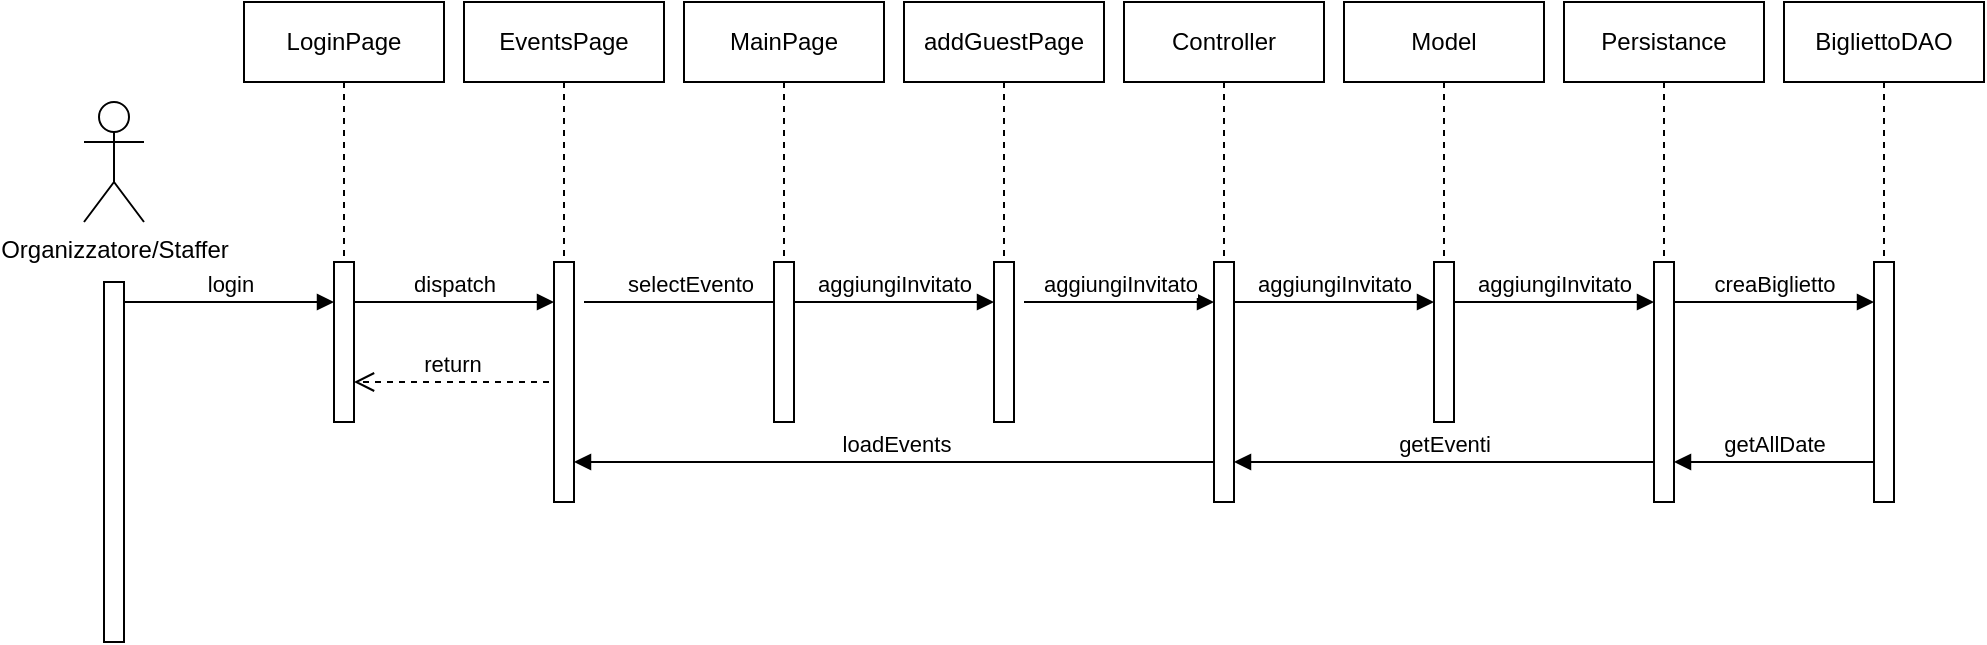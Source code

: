 <mxfile version="26.0.16">
  <diagram name="Page-1" id="FK5q5VvevYLOU2umL6Dr">
    <mxGraphModel dx="1338" dy="820" grid="1" gridSize="10" guides="1" tooltips="1" connect="1" arrows="1" fold="1" page="1" pageScale="1" pageWidth="1169" pageHeight="827" math="0" shadow="0">
      <root>
        <mxCell id="0" />
        <mxCell id="1" parent="0" />
        <mxCell id="HMzLvn-aNHZWjJQ-7kZE-1" value="Organizzatore/Staffer" style="shape=umlActor;verticalLabelPosition=bottom;verticalAlign=top;html=1;" vertex="1" parent="1">
          <mxGeometry x="80" y="90" width="30" height="60" as="geometry" />
        </mxCell>
        <mxCell id="HMzLvn-aNHZWjJQ-7kZE-2" value="" style="html=1;points=[[0,0,0,0,5],[0,1,0,0,-5],[1,0,0,0,5],[1,1,0,0,-5]];perimeter=orthogonalPerimeter;outlineConnect=0;targetShapes=umlLifeline;portConstraint=eastwest;newEdgeStyle={&quot;curved&quot;:0,&quot;rounded&quot;:0};" vertex="1" parent="1">
          <mxGeometry x="90" y="180" width="10" height="180" as="geometry" />
        </mxCell>
        <mxCell id="HMzLvn-aNHZWjJQ-7kZE-3" value="login" style="html=1;verticalAlign=bottom;endArrow=block;edgeStyle=elbowEdgeStyle;elbow=vertical;curved=0;rounded=0;" edge="1" parent="1">
          <mxGeometry x="-0.003" relative="1" as="geometry">
            <mxPoint x="100" y="190" as="sourcePoint" />
            <Array as="points">
              <mxPoint x="185" y="190" />
            </Array>
            <mxPoint x="205" y="190" as="targetPoint" />
            <mxPoint as="offset" />
          </mxGeometry>
        </mxCell>
        <mxCell id="HMzLvn-aNHZWjJQ-7kZE-4" value="" style="group" vertex="1" connectable="0" parent="1">
          <mxGeometry x="160" y="40" width="100" height="210" as="geometry" />
        </mxCell>
        <mxCell id="HMzLvn-aNHZWjJQ-7kZE-5" value="LoginPage" style="shape=umlLifeline;perimeter=lifelinePerimeter;whiteSpace=wrap;html=1;container=0;dropTarget=0;collapsible=0;recursiveResize=0;outlineConnect=0;portConstraint=eastwest;newEdgeStyle={&quot;edgeStyle&quot;:&quot;elbowEdgeStyle&quot;,&quot;elbow&quot;:&quot;vertical&quot;,&quot;curved&quot;:0,&quot;rounded&quot;:0};" vertex="1" parent="HMzLvn-aNHZWjJQ-7kZE-4">
          <mxGeometry width="100" height="210" as="geometry" />
        </mxCell>
        <mxCell id="HMzLvn-aNHZWjJQ-7kZE-6" value="" style="html=1;points=[[0,0,0,0,5],[0,1,0,0,-5],[1,0,0,0,5],[1,1,0,0,-5]];perimeter=orthogonalPerimeter;outlineConnect=0;targetShapes=umlLifeline;portConstraint=eastwest;newEdgeStyle={&quot;curved&quot;:0,&quot;rounded&quot;:0};" vertex="1" parent="HMzLvn-aNHZWjJQ-7kZE-4">
          <mxGeometry x="45" y="130" width="10" height="80" as="geometry" />
        </mxCell>
        <mxCell id="HMzLvn-aNHZWjJQ-7kZE-7" value="return" style="html=1;verticalAlign=bottom;endArrow=open;dashed=1;endSize=8;curved=0;rounded=0;entryX=1.5;entryY=0.625;entryDx=0;entryDy=0;entryPerimeter=0;" edge="1" parent="HMzLvn-aNHZWjJQ-7kZE-4">
          <mxGeometry relative="1" as="geometry">
            <mxPoint x="152.5" y="190" as="sourcePoint" />
            <mxPoint x="55" y="190" as="targetPoint" />
          </mxGeometry>
        </mxCell>
        <mxCell id="HMzLvn-aNHZWjJQ-7kZE-8" value="dispatch" style="html=1;verticalAlign=bottom;endArrow=block;edgeStyle=elbowEdgeStyle;elbow=vertical;curved=0;rounded=0;" edge="1" parent="1" source="HMzLvn-aNHZWjJQ-7kZE-6" target="HMzLvn-aNHZWjJQ-7kZE-11">
          <mxGeometry relative="1" as="geometry">
            <mxPoint x="220" y="190" as="sourcePoint" />
            <Array as="points">
              <mxPoint x="270" y="190" />
            </Array>
            <mxPoint x="310" y="190" as="targetPoint" />
          </mxGeometry>
        </mxCell>
        <mxCell id="HMzLvn-aNHZWjJQ-7kZE-9" value="" style="group" vertex="1" connectable="0" parent="1">
          <mxGeometry x="270" y="40" width="100" height="270" as="geometry" />
        </mxCell>
        <mxCell id="HMzLvn-aNHZWjJQ-7kZE-10" value="EventsPage" style="shape=umlLifeline;perimeter=lifelinePerimeter;whiteSpace=wrap;html=1;container=0;dropTarget=0;collapsible=0;recursiveResize=0;outlineConnect=0;portConstraint=eastwest;newEdgeStyle={&quot;edgeStyle&quot;:&quot;elbowEdgeStyle&quot;,&quot;elbow&quot;:&quot;vertical&quot;,&quot;curved&quot;:0,&quot;rounded&quot;:0};" vertex="1" parent="HMzLvn-aNHZWjJQ-7kZE-9">
          <mxGeometry width="100" height="210" as="geometry" />
        </mxCell>
        <mxCell id="HMzLvn-aNHZWjJQ-7kZE-11" value="" style="html=1;points=[[0,0,0,0,5],[0,1,0,0,-5],[1,0,0,0,5],[1,1,0,0,-5]];perimeter=orthogonalPerimeter;outlineConnect=0;targetShapes=umlLifeline;portConstraint=eastwest;newEdgeStyle={&quot;curved&quot;:0,&quot;rounded&quot;:0};" vertex="1" parent="HMzLvn-aNHZWjJQ-7kZE-9">
          <mxGeometry x="45" y="130" width="10" height="120" as="geometry" />
        </mxCell>
        <mxCell id="HMzLvn-aNHZWjJQ-7kZE-12" value="selectEvento" style="html=1;verticalAlign=bottom;endArrow=block;edgeStyle=elbowEdgeStyle;elbow=vertical;curved=0;rounded=0;" edge="1" parent="1">
          <mxGeometry x="-0.003" relative="1" as="geometry">
            <mxPoint x="330" y="190" as="sourcePoint" />
            <Array as="points">
              <mxPoint x="415" y="190" />
            </Array>
            <mxPoint x="435" y="190" as="targetPoint" />
            <mxPoint as="offset" />
          </mxGeometry>
        </mxCell>
        <mxCell id="HMzLvn-aNHZWjJQ-7kZE-13" value="" style="group" vertex="1" connectable="0" parent="1">
          <mxGeometry x="380" y="40" width="100" height="210" as="geometry" />
        </mxCell>
        <mxCell id="HMzLvn-aNHZWjJQ-7kZE-14" value="MainPage" style="shape=umlLifeline;perimeter=lifelinePerimeter;whiteSpace=wrap;html=1;container=0;dropTarget=0;collapsible=0;recursiveResize=0;outlineConnect=0;portConstraint=eastwest;newEdgeStyle={&quot;edgeStyle&quot;:&quot;elbowEdgeStyle&quot;,&quot;elbow&quot;:&quot;vertical&quot;,&quot;curved&quot;:0,&quot;rounded&quot;:0};" vertex="1" parent="HMzLvn-aNHZWjJQ-7kZE-13">
          <mxGeometry width="100" height="210" as="geometry" />
        </mxCell>
        <mxCell id="HMzLvn-aNHZWjJQ-7kZE-15" value="" style="html=1;points=[[0,0,0,0,5],[0,1,0,0,-5],[1,0,0,0,5],[1,1,0,0,-5]];perimeter=orthogonalPerimeter;outlineConnect=0;targetShapes=umlLifeline;portConstraint=eastwest;newEdgeStyle={&quot;curved&quot;:0,&quot;rounded&quot;:0};" vertex="1" parent="HMzLvn-aNHZWjJQ-7kZE-13">
          <mxGeometry x="45" y="130" width="10" height="80" as="geometry" />
        </mxCell>
        <mxCell id="HMzLvn-aNHZWjJQ-7kZE-16" value="aggiungiInvitato" style="html=1;verticalAlign=bottom;endArrow=block;edgeStyle=elbowEdgeStyle;elbow=horizontal;curved=0;rounded=0;" edge="1" parent="1" source="HMzLvn-aNHZWjJQ-7kZE-15" target="HMzLvn-aNHZWjJQ-7kZE-37">
          <mxGeometry relative="1" as="geometry">
            <mxPoint x="440" y="190" as="sourcePoint" />
            <Array as="points">
              <mxPoint x="490" y="190" />
            </Array>
            <mxPoint x="530" y="200" as="targetPoint" />
            <mxPoint as="offset" />
          </mxGeometry>
        </mxCell>
        <mxCell id="HMzLvn-aNHZWjJQ-7kZE-17" value="" style="group" vertex="1" connectable="0" parent="1">
          <mxGeometry x="600" y="40" width="100" height="260" as="geometry" />
        </mxCell>
        <mxCell id="HMzLvn-aNHZWjJQ-7kZE-18" value="Controller" style="shape=umlLifeline;perimeter=lifelinePerimeter;whiteSpace=wrap;html=1;container=0;dropTarget=0;collapsible=0;recursiveResize=0;outlineConnect=0;portConstraint=eastwest;newEdgeStyle={&quot;edgeStyle&quot;:&quot;elbowEdgeStyle&quot;,&quot;elbow&quot;:&quot;vertical&quot;,&quot;curved&quot;:0,&quot;rounded&quot;:0};" vertex="1" parent="HMzLvn-aNHZWjJQ-7kZE-17">
          <mxGeometry width="100" height="210" as="geometry" />
        </mxCell>
        <mxCell id="HMzLvn-aNHZWjJQ-7kZE-19" value="" style="html=1;points=[[0,0,0,0,5],[0,1,0,0,-5],[1,0,0,0,5],[1,1,0,0,-5]];perimeter=orthogonalPerimeter;outlineConnect=0;targetShapes=umlLifeline;portConstraint=eastwest;newEdgeStyle={&quot;curved&quot;:0,&quot;rounded&quot;:0};" vertex="1" parent="HMzLvn-aNHZWjJQ-7kZE-17">
          <mxGeometry x="45" y="130" width="10" height="120" as="geometry" />
        </mxCell>
        <mxCell id="HMzLvn-aNHZWjJQ-7kZE-20" value="" style="group" vertex="1" connectable="0" parent="1">
          <mxGeometry x="710" y="40" width="100" height="210" as="geometry" />
        </mxCell>
        <mxCell id="HMzLvn-aNHZWjJQ-7kZE-21" value="Model" style="shape=umlLifeline;perimeter=lifelinePerimeter;whiteSpace=wrap;html=1;container=0;dropTarget=0;collapsible=0;recursiveResize=0;outlineConnect=0;portConstraint=eastwest;newEdgeStyle={&quot;edgeStyle&quot;:&quot;elbowEdgeStyle&quot;,&quot;elbow&quot;:&quot;vertical&quot;,&quot;curved&quot;:0,&quot;rounded&quot;:0};" vertex="1" parent="HMzLvn-aNHZWjJQ-7kZE-20">
          <mxGeometry width="100" height="210" as="geometry" />
        </mxCell>
        <mxCell id="HMzLvn-aNHZWjJQ-7kZE-22" value="" style="html=1;points=[[0,0,0,0,5],[0,1,0,0,-5],[1,0,0,0,5],[1,1,0,0,-5]];perimeter=orthogonalPerimeter;outlineConnect=0;targetShapes=umlLifeline;portConstraint=eastwest;newEdgeStyle={&quot;curved&quot;:0,&quot;rounded&quot;:0};" vertex="1" parent="HMzLvn-aNHZWjJQ-7kZE-20">
          <mxGeometry x="45" y="130" width="10" height="80" as="geometry" />
        </mxCell>
        <mxCell id="HMzLvn-aNHZWjJQ-7kZE-23" value="aggiungiInvitato" style="html=1;verticalAlign=bottom;endArrow=block;edgeStyle=elbowEdgeStyle;elbow=vertical;curved=0;rounded=0;" edge="1" parent="HMzLvn-aNHZWjJQ-7kZE-20">
          <mxGeometry relative="1" as="geometry">
            <mxPoint x="-55" y="150" as="sourcePoint" />
            <Array as="points">
              <mxPoint y="150" />
            </Array>
            <mxPoint x="45" y="150" as="targetPoint" />
          </mxGeometry>
        </mxCell>
        <mxCell id="HMzLvn-aNHZWjJQ-7kZE-24" value="" style="group" vertex="1" connectable="0" parent="1">
          <mxGeometry x="820" y="40" width="100" height="280" as="geometry" />
        </mxCell>
        <mxCell id="HMzLvn-aNHZWjJQ-7kZE-25" value="Persistance" style="shape=umlLifeline;perimeter=lifelinePerimeter;whiteSpace=wrap;html=1;container=0;dropTarget=0;collapsible=0;recursiveResize=0;outlineConnect=0;portConstraint=eastwest;newEdgeStyle={&quot;edgeStyle&quot;:&quot;elbowEdgeStyle&quot;,&quot;elbow&quot;:&quot;vertical&quot;,&quot;curved&quot;:0,&quot;rounded&quot;:0};" vertex="1" parent="HMzLvn-aNHZWjJQ-7kZE-24">
          <mxGeometry width="100" height="210" as="geometry" />
        </mxCell>
        <mxCell id="HMzLvn-aNHZWjJQ-7kZE-26" value="" style="html=1;points=[[0,0,0,0,5],[0,1,0,0,-5],[1,0,0,0,5],[1,1,0,0,-5]];perimeter=orthogonalPerimeter;outlineConnect=0;targetShapes=umlLifeline;portConstraint=eastwest;newEdgeStyle={&quot;curved&quot;:0,&quot;rounded&quot;:0};" vertex="1" parent="HMzLvn-aNHZWjJQ-7kZE-24">
          <mxGeometry x="45" y="130" width="10" height="120" as="geometry" />
        </mxCell>
        <mxCell id="HMzLvn-aNHZWjJQ-7kZE-27" value="aggiungiInvitato" style="html=1;verticalAlign=bottom;endArrow=block;edgeStyle=elbowEdgeStyle;elbow=vertical;curved=0;rounded=0;" edge="1" parent="HMzLvn-aNHZWjJQ-7kZE-24">
          <mxGeometry relative="1" as="geometry">
            <mxPoint x="-55" y="150" as="sourcePoint" />
            <Array as="points">
              <mxPoint y="150" />
            </Array>
            <mxPoint x="45" y="150" as="targetPoint" />
          </mxGeometry>
        </mxCell>
        <mxCell id="HMzLvn-aNHZWjJQ-7kZE-28" value="" style="group" vertex="1" connectable="0" parent="1">
          <mxGeometry x="930" y="40" width="100" height="270" as="geometry" />
        </mxCell>
        <mxCell id="HMzLvn-aNHZWjJQ-7kZE-29" value="BigliettoDAO" style="shape=umlLifeline;perimeter=lifelinePerimeter;whiteSpace=wrap;html=1;container=0;dropTarget=0;collapsible=0;recursiveResize=0;outlineConnect=0;portConstraint=eastwest;newEdgeStyle={&quot;edgeStyle&quot;:&quot;elbowEdgeStyle&quot;,&quot;elbow&quot;:&quot;vertical&quot;,&quot;curved&quot;:0,&quot;rounded&quot;:0};" vertex="1" parent="HMzLvn-aNHZWjJQ-7kZE-28">
          <mxGeometry width="100" height="210" as="geometry" />
        </mxCell>
        <mxCell id="HMzLvn-aNHZWjJQ-7kZE-30" value="" style="html=1;points=[[0,0,0,0,5],[0,1,0,0,-5],[1,0,0,0,5],[1,1,0,0,-5]];perimeter=orthogonalPerimeter;outlineConnect=0;targetShapes=umlLifeline;portConstraint=eastwest;newEdgeStyle={&quot;curved&quot;:0,&quot;rounded&quot;:0};" vertex="1" parent="HMzLvn-aNHZWjJQ-7kZE-28">
          <mxGeometry x="45" y="130" width="10" height="120" as="geometry" />
        </mxCell>
        <mxCell id="HMzLvn-aNHZWjJQ-7kZE-31" value="creaBiglietto" style="html=1;verticalAlign=bottom;endArrow=block;edgeStyle=elbowEdgeStyle;elbow=vertical;curved=0;rounded=0;" edge="1" parent="HMzLvn-aNHZWjJQ-7kZE-28">
          <mxGeometry relative="1" as="geometry">
            <mxPoint x="-55" y="150" as="sourcePoint" />
            <Array as="points">
              <mxPoint y="150" />
            </Array>
            <mxPoint x="45" y="150" as="targetPoint" />
          </mxGeometry>
        </mxCell>
        <mxCell id="HMzLvn-aNHZWjJQ-7kZE-32" value="loadEvents" style="html=1;verticalAlign=bottom;endArrow=block;edgeStyle=elbowEdgeStyle;elbow=vertical;curved=0;rounded=0;" edge="1" parent="1" source="HMzLvn-aNHZWjJQ-7kZE-19" target="HMzLvn-aNHZWjJQ-7kZE-11">
          <mxGeometry x="-0.003" relative="1" as="geometry">
            <mxPoint x="540" y="290" as="sourcePoint" />
            <Array as="points">
              <mxPoint x="430" y="270" />
            </Array>
            <mxPoint x="490" y="290" as="targetPoint" />
            <mxPoint as="offset" />
          </mxGeometry>
        </mxCell>
        <mxCell id="HMzLvn-aNHZWjJQ-7kZE-33" value="getEventi" style="html=1;verticalAlign=bottom;endArrow=block;edgeStyle=elbowEdgeStyle;elbow=vertical;curved=0;rounded=0;" edge="1" parent="1" source="HMzLvn-aNHZWjJQ-7kZE-26" target="HMzLvn-aNHZWjJQ-7kZE-19">
          <mxGeometry relative="1" as="geometry">
            <mxPoint x="665" y="200" as="sourcePoint" />
            <Array as="points">
              <mxPoint x="710" y="270" />
            </Array>
            <mxPoint x="765" y="200" as="targetPoint" />
          </mxGeometry>
        </mxCell>
        <mxCell id="HMzLvn-aNHZWjJQ-7kZE-34" value="getAllDate" style="html=1;verticalAlign=bottom;endArrow=block;edgeStyle=elbowEdgeStyle;elbow=vertical;curved=0;rounded=0;" edge="1" parent="1" source="HMzLvn-aNHZWjJQ-7kZE-30" target="HMzLvn-aNHZWjJQ-7kZE-26">
          <mxGeometry x="-0.003" relative="1" as="geometry">
            <mxPoint x="655" y="280" as="sourcePoint" />
            <Array as="points">
              <mxPoint x="930" y="270" />
            </Array>
            <mxPoint x="435" y="280" as="targetPoint" />
            <mxPoint as="offset" />
          </mxGeometry>
        </mxCell>
        <mxCell id="HMzLvn-aNHZWjJQ-7kZE-35" value="" style="group" vertex="1" connectable="0" parent="1">
          <mxGeometry x="490" y="40" width="100" height="260" as="geometry" />
        </mxCell>
        <mxCell id="HMzLvn-aNHZWjJQ-7kZE-36" value="addGuestPage" style="shape=umlLifeline;perimeter=lifelinePerimeter;whiteSpace=wrap;html=1;container=0;dropTarget=0;collapsible=0;recursiveResize=0;outlineConnect=0;portConstraint=eastwest;newEdgeStyle={&quot;edgeStyle&quot;:&quot;elbowEdgeStyle&quot;,&quot;elbow&quot;:&quot;vertical&quot;,&quot;curved&quot;:0,&quot;rounded&quot;:0};" vertex="1" parent="HMzLvn-aNHZWjJQ-7kZE-35">
          <mxGeometry width="100" height="210" as="geometry" />
        </mxCell>
        <mxCell id="HMzLvn-aNHZWjJQ-7kZE-37" value="" style="html=1;points=[[0,0,0,0,5],[0,1,0,0,-5],[1,0,0,0,5],[1,1,0,0,-5]];perimeter=orthogonalPerimeter;outlineConnect=0;targetShapes=umlLifeline;portConstraint=eastwest;newEdgeStyle={&quot;curved&quot;:0,&quot;rounded&quot;:0};" vertex="1" parent="HMzLvn-aNHZWjJQ-7kZE-35">
          <mxGeometry x="45" y="130" width="10" height="80" as="geometry" />
        </mxCell>
        <mxCell id="HMzLvn-aNHZWjJQ-7kZE-38" value="aggiungiInvitato" style="html=1;verticalAlign=bottom;endArrow=block;edgeStyle=elbowEdgeStyle;elbow=horizontal;curved=0;rounded=0;" edge="1" parent="HMzLvn-aNHZWjJQ-7kZE-35" target="HMzLvn-aNHZWjJQ-7kZE-19">
          <mxGeometry relative="1" as="geometry">
            <mxPoint x="60" y="150" as="sourcePoint" />
            <Array as="points">
              <mxPoint x="115" y="150" />
            </Array>
            <mxPoint x="160" y="150" as="targetPoint" />
            <mxPoint as="offset" />
          </mxGeometry>
        </mxCell>
      </root>
    </mxGraphModel>
  </diagram>
</mxfile>
